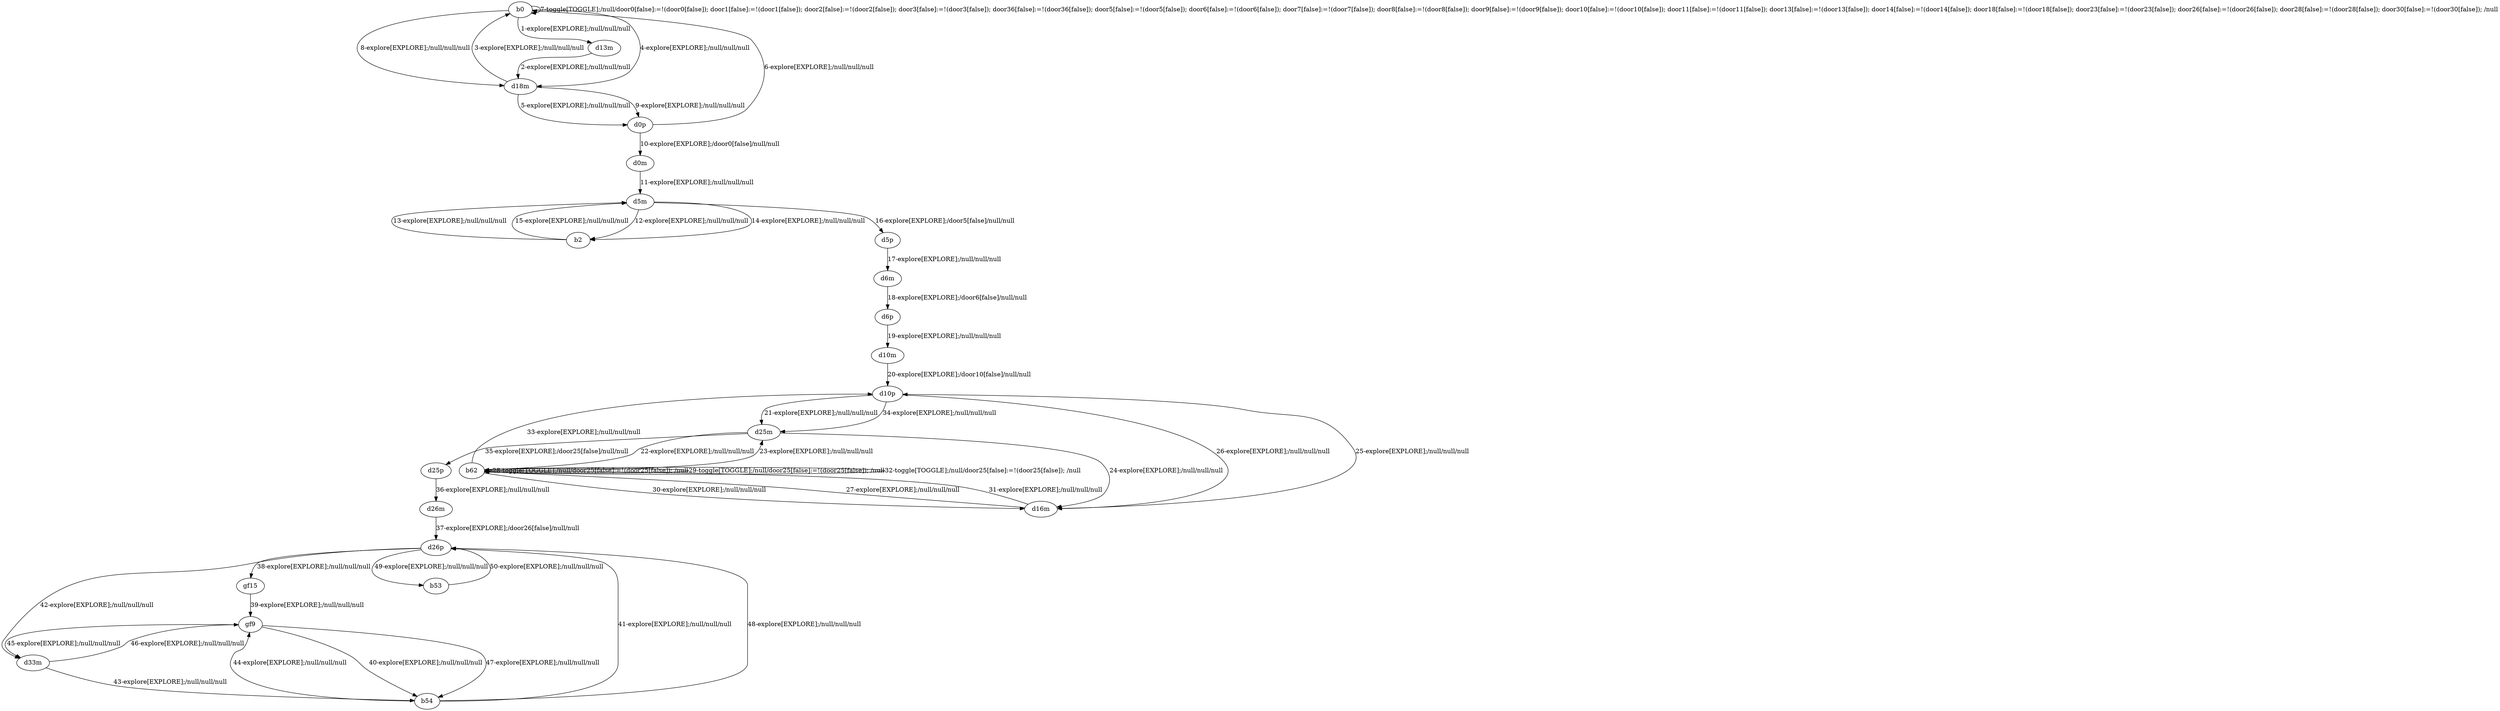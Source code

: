 # Total number of goals covered by this test: 2
# b53 --> d26p
# d26p --> b53

digraph g {
"b0" -> "d13m" [label = "1-explore[EXPLORE];/null/null/null"];
"d13m" -> "d18m" [label = "2-explore[EXPLORE];/null/null/null"];
"d18m" -> "b0" [label = "3-explore[EXPLORE];/null/null/null"];
"b0" -> "d18m" [label = "4-explore[EXPLORE];/null/null/null"];
"d18m" -> "d0p" [label = "5-explore[EXPLORE];/null/null/null"];
"d0p" -> "b0" [label = "6-explore[EXPLORE];/null/null/null"];
"b0" -> "b0" [label = "7-toggle[TOGGLE];/null/door0[false]:=!(door0[false]); door1[false]:=!(door1[false]); door2[false]:=!(door2[false]); door3[false]:=!(door3[false]); door36[false]:=!(door36[false]); door5[false]:=!(door5[false]); door6[false]:=!(door6[false]); door7[false]:=!(door7[false]); door8[false]:=!(door8[false]); door9[false]:=!(door9[false]); door10[false]:=!(door10[false]); door11[false]:=!(door11[false]); door13[false]:=!(door13[false]); door14[false]:=!(door14[false]); door18[false]:=!(door18[false]); door23[false]:=!(door23[false]); door26[false]:=!(door26[false]); door28[false]:=!(door28[false]); door30[false]:=!(door30[false]); /null"];
"b0" -> "d18m" [label = "8-explore[EXPLORE];/null/null/null"];
"d18m" -> "d0p" [label = "9-explore[EXPLORE];/null/null/null"];
"d0p" -> "d0m" [label = "10-explore[EXPLORE];/door0[false]/null/null"];
"d0m" -> "d5m" [label = "11-explore[EXPLORE];/null/null/null"];
"d5m" -> "b2" [label = "12-explore[EXPLORE];/null/null/null"];
"b2" -> "d5m" [label = "13-explore[EXPLORE];/null/null/null"];
"d5m" -> "b2" [label = "14-explore[EXPLORE];/null/null/null"];
"b2" -> "d5m" [label = "15-explore[EXPLORE];/null/null/null"];
"d5m" -> "d5p" [label = "16-explore[EXPLORE];/door5[false]/null/null"];
"d5p" -> "d6m" [label = "17-explore[EXPLORE];/null/null/null"];
"d6m" -> "d6p" [label = "18-explore[EXPLORE];/door6[false]/null/null"];
"d6p" -> "d10m" [label = "19-explore[EXPLORE];/null/null/null"];
"d10m" -> "d10p" [label = "20-explore[EXPLORE];/door10[false]/null/null"];
"d10p" -> "d25m" [label = "21-explore[EXPLORE];/null/null/null"];
"d25m" -> "b62" [label = "22-explore[EXPLORE];/null/null/null"];
"b62" -> "d25m" [label = "23-explore[EXPLORE];/null/null/null"];
"d25m" -> "d16m" [label = "24-explore[EXPLORE];/null/null/null"];
"d16m" -> "d10p" [label = "25-explore[EXPLORE];/null/null/null"];
"d10p" -> "d16m" [label = "26-explore[EXPLORE];/null/null/null"];
"d16m" -> "b62" [label = "27-explore[EXPLORE];/null/null/null"];
"b62" -> "b62" [label = "28-toggle[TOGGLE];/null/door25[false]:=!(door25[false]); /null"];
"b62" -> "b62" [label = "29-toggle[TOGGLE];/null/door25[false]:=!(door25[false]); /null"];
"b62" -> "d16m" [label = "30-explore[EXPLORE];/null/null/null"];
"d16m" -> "b62" [label = "31-explore[EXPLORE];/null/null/null"];
"b62" -> "b62" [label = "32-toggle[TOGGLE];/null/door25[false]:=!(door25[false]); /null"];
"b62" -> "d10p" [label = "33-explore[EXPLORE];/null/null/null"];
"d10p" -> "d25m" [label = "34-explore[EXPLORE];/null/null/null"];
"d25m" -> "d25p" [label = "35-explore[EXPLORE];/door25[false]/null/null"];
"d25p" -> "d26m" [label = "36-explore[EXPLORE];/null/null/null"];
"d26m" -> "d26p" [label = "37-explore[EXPLORE];/door26[false]/null/null"];
"d26p" -> "gf15" [label = "38-explore[EXPLORE];/null/null/null"];
"gf15" -> "gf9" [label = "39-explore[EXPLORE];/null/null/null"];
"gf9" -> "b54" [label = "40-explore[EXPLORE];/null/null/null"];
"b54" -> "d26p" [label = "41-explore[EXPLORE];/null/null/null"];
"d26p" -> "d33m" [label = "42-explore[EXPLORE];/null/null/null"];
"d33m" -> "b54" [label = "43-explore[EXPLORE];/null/null/null"];
"b54" -> "gf9" [label = "44-explore[EXPLORE];/null/null/null"];
"gf9" -> "d33m" [label = "45-explore[EXPLORE];/null/null/null"];
"d33m" -> "gf9" [label = "46-explore[EXPLORE];/null/null/null"];
"gf9" -> "b54" [label = "47-explore[EXPLORE];/null/null/null"];
"b54" -> "d26p" [label = "48-explore[EXPLORE];/null/null/null"];
"d26p" -> "b53" [label = "49-explore[EXPLORE];/null/null/null"];
"b53" -> "d26p" [label = "50-explore[EXPLORE];/null/null/null"];
}